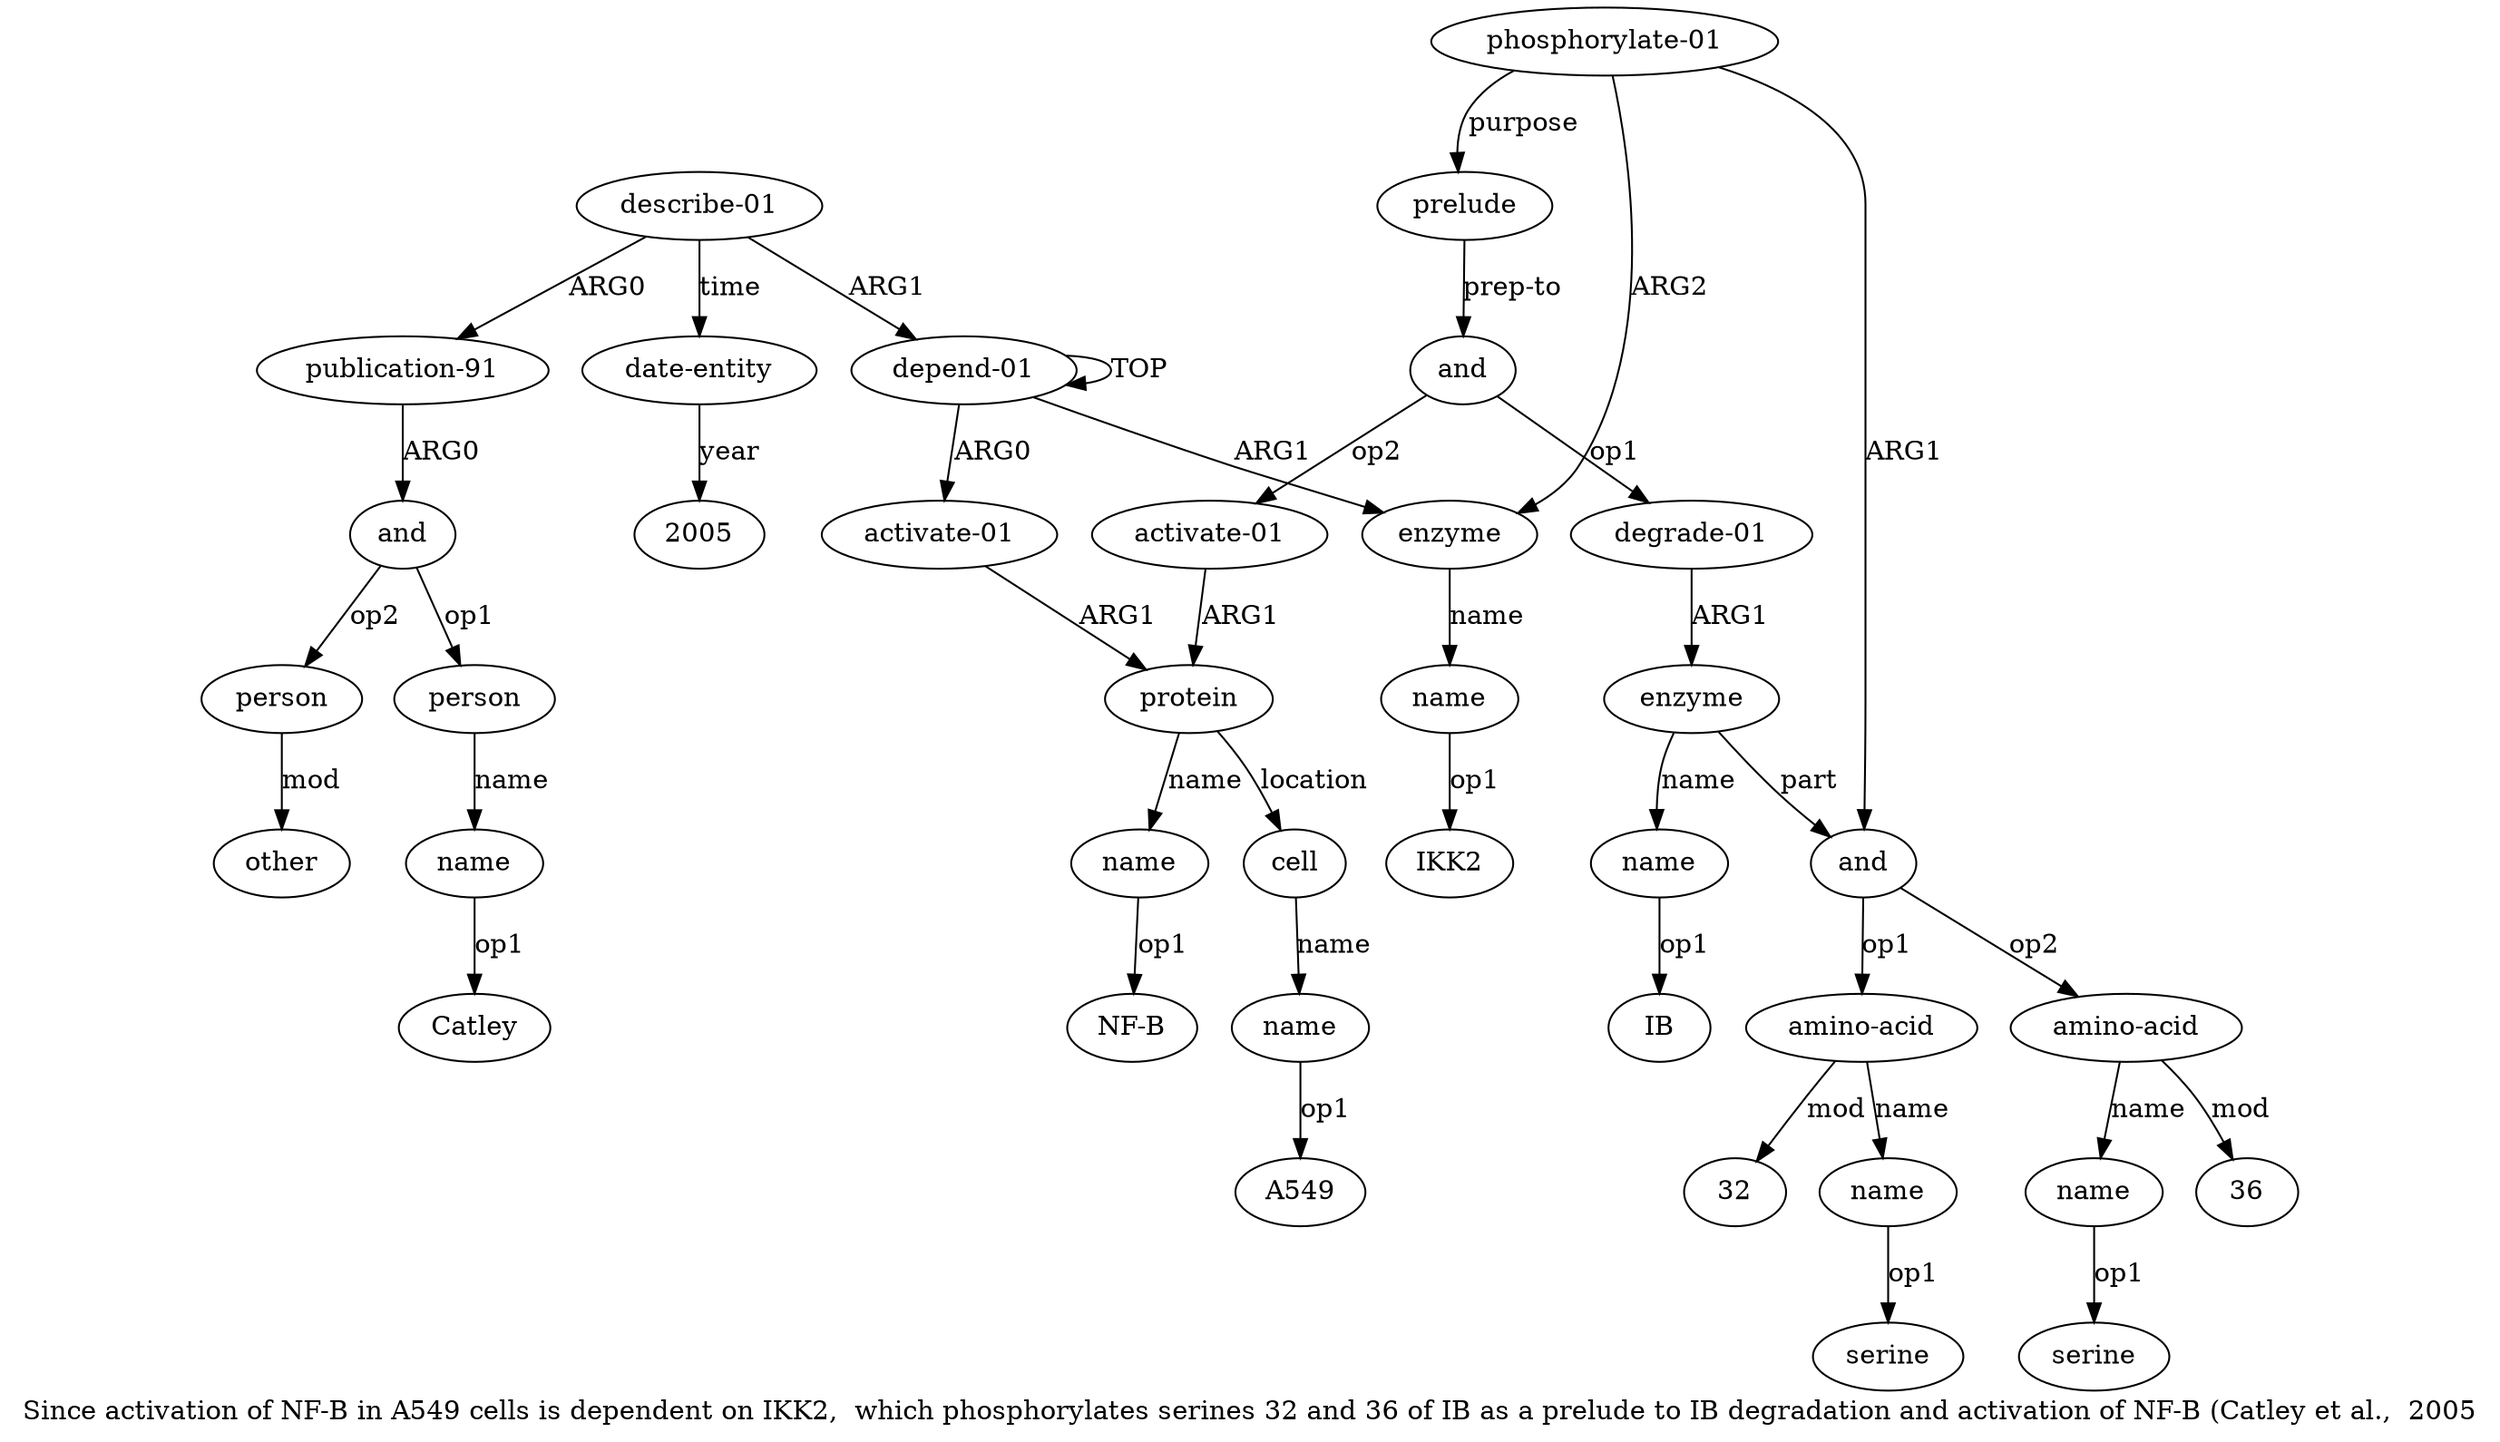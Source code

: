 digraph  {
	graph [label="Since activation of NF-B in A549 cells is dependent on IKK2,  which phosphorylates serines 32 and 36 of IB as a prelude to IB degradation \
and activation of NF-B (Catley et al.,  2005"];
	node [label="\N"];
	a20	 [color=black,
		gold_ind=20,
		gold_label="describe-01",
		label="describe-01",
		test_ind=20,
		test_label="describe-01"];
	a21	 [color=black,
		gold_ind=21,
		gold_label="publication-91",
		label="publication-91",
		test_ind=21,
		test_label="publication-91"];
	a20 -> a21 [key=0,
	color=black,
	gold_label=ARG0,
	label=ARG0,
	test_label=ARG0];
a27 [color=black,
	gold_ind=27,
	gold_label="date-entity",
	label="date-entity",
	test_ind=27,
	test_label="date-entity"];
a20 -> a27 [key=0,
color=black,
gold_label=time,
label=time,
test_label=time];
a0 [color=black,
gold_ind=0,
gold_label="depend-01",
label="depend-01",
test_ind=0,
test_label="depend-01"];
a20 -> a0 [key=0,
color=black,
gold_label=ARG1,
label=ARG1,
test_label=ARG1];
a22 [color=black,
gold_ind=22,
gold_label=and,
label=and,
test_ind=22,
test_label=and];
a21 -> a22 [key=0,
color=black,
gold_label=ARG0,
label=ARG0,
test_label=ARG0];
a23 [color=black,
gold_ind=23,
gold_label=person,
label=person,
test_ind=23,
test_label=person];
a22 -> a23 [key=0,
color=black,
gold_label=op1,
label=op1,
test_label=op1];
a25 [color=black,
gold_ind=25,
gold_label=person,
label=person,
test_ind=25,
test_label=person];
a22 -> a25 [key=0,
color=black,
gold_label=op2,
label=op2,
test_label=op2];
a24 [color=black,
gold_ind=24,
gold_label=name,
label=name,
test_ind=24,
test_label=name];
a23 -> a24 [key=0,
color=black,
gold_label=name,
label=name,
test_label=name];
"a24 Catley" [color=black,
gold_ind=-1,
gold_label=Catley,
label=Catley,
test_ind=-1,
test_label=Catley];
a24 -> "a24 Catley" [key=0,
color=black,
gold_label=op1,
label=op1,
test_label=op1];
a26 [color=black,
gold_ind=26,
gold_label=other,
label=other,
test_ind=26,
test_label=other];
a25 -> a26 [key=0,
color=black,
gold_label=mod,
label=mod,
test_label=mod];
"a27 2005" [color=black,
gold_ind=-1,
gold_label=2005,
label=2005,
test_ind=-1,
test_label=2005];
a27 -> "a27 2005" [key=0,
color=black,
gold_label=year,
label=year,
test_label=year];
"a3 NF-B" [color=black,
gold_ind=-1,
gold_label="NF-B",
label="NF-B",
test_ind=-1,
test_label="NF-B"];
"a11 serine" [color=black,
gold_ind=-1,
gold_label=serine,
label=serine,
test_ind=-1,
test_label=serine];
"a15 IB" [color=black,
gold_ind=-1,
gold_label=IB,
label=IB,
test_ind=-1,
test_label=IB];
"a12 36" [color=black,
gold_ind=-1,
gold_label=36,
label=36,
test_ind=-1,
test_label=36];
"a5 A549" [color=black,
gold_ind=-1,
gold_label=A549,
label=A549,
test_ind=-1,
test_label=A549];
"a7 IKK2" [color=black,
gold_ind=-1,
gold_label=IKK2,
label=IKK2,
test_ind=-1,
test_label=IKK2];
a15 [color=black,
gold_ind=15,
gold_label=name,
label=name,
test_ind=15,
test_label=name];
a15 -> "a15 IB" [key=0,
color=black,
gold_label=op1,
label=op1,
test_label=op1];
a14 [color=black,
gold_ind=14,
gold_label=enzyme,
label=enzyme,
test_ind=14,
test_label=enzyme];
a14 -> a15 [key=0,
color=black,
gold_label=name,
label=name,
test_label=name];
a9 [color=black,
gold_ind=9,
gold_label=and,
label=and,
test_ind=9,
test_label=and];
a14 -> a9 [key=0,
color=black,
gold_label=part,
label=part,
test_label=part];
a17 [color=black,
gold_ind=17,
gold_label=and,
label=and,
test_ind=17,
test_label=and];
a19 [color=black,
gold_ind=19,
gold_label="activate-01",
label="activate-01",
test_ind=19,
test_label="activate-01"];
a17 -> a19 [key=0,
color=black,
gold_label=op2,
label=op2,
test_label=op2];
a18 [color=black,
gold_ind=18,
gold_label="degrade-01",
label="degrade-01",
test_ind=18,
test_label="degrade-01"];
a17 -> a18 [key=0,
color=black,
gold_label=op1,
label=op1,
test_label=op1];
a16 [color=black,
gold_ind=16,
gold_label=prelude,
label=prelude,
test_ind=16,
test_label=prelude];
a16 -> a17 [key=0,
color=black,
gold_label="prep-to",
label="prep-to",
test_label="prep-to"];
a11 [color=black,
gold_ind=11,
gold_label=name,
label=name,
test_ind=11,
test_label=name];
a11 -> "a11 serine" [key=0,
color=black,
gold_label=op1,
label=op1,
test_label=op1];
a10 [color=black,
gold_ind=10,
gold_label="amino-acid",
label="amino-acid",
test_ind=10,
test_label="amino-acid"];
a10 -> a11 [key=0,
color=black,
gold_label=name,
label=name,
test_label=name];
"a10 32" [color=black,
gold_ind=-1,
gold_label=32,
label=32,
test_ind=-1,
test_label=32];
a10 -> "a10 32" [key=0,
color=black,
gold_label=mod,
label=mod,
test_label=mod];
a13 [color=black,
gold_ind=13,
gold_label=name,
label=name,
test_ind=13,
test_label=name];
"a13 serine" [color=black,
gold_ind=-1,
gold_label=serine,
label=serine,
test_ind=-1,
test_label=serine];
a13 -> "a13 serine" [key=0,
color=black,
gold_label=op1,
label=op1,
test_label=op1];
a12 [color=black,
gold_ind=12,
gold_label="amino-acid",
label="amino-acid",
test_ind=12,
test_label="amino-acid"];
a12 -> "a12 36" [key=0,
color=black,
gold_label=mod,
label=mod,
test_label=mod];
a12 -> a13 [key=0,
color=black,
gold_label=name,
label=name,
test_label=name];
a2 [color=black,
gold_ind=2,
gold_label=protein,
label=protein,
test_ind=2,
test_label=protein];
a19 -> a2 [key=0,
color=black,
gold_label=ARG1,
label=ARG1,
test_label=ARG1];
a18 -> a14 [key=0,
color=black,
gold_label=ARG1,
label=ARG1,
test_label=ARG1];
a1 [color=black,
gold_ind=1,
gold_label="activate-01",
label="activate-01",
test_ind=1,
test_label="activate-01"];
a1 -> a2 [key=0,
color=black,
gold_label=ARG1,
label=ARG1,
test_label=ARG1];
a0 -> a1 [key=0,
color=black,
gold_label=ARG0,
label=ARG0,
test_label=ARG0];
a0 -> a0 [key=0,
color=black,
gold_label=TOP,
label=TOP,
test_label=TOP];
a6 [color=black,
gold_ind=6,
gold_label=enzyme,
label=enzyme,
test_ind=6,
test_label=enzyme];
a0 -> a6 [key=0,
color=black,
gold_label=ARG1,
label=ARG1,
test_label=ARG1];
a3 [color=black,
gold_ind=3,
gold_label=name,
label=name,
test_ind=3,
test_label=name];
a3 -> "a3 NF-B" [key=0,
color=black,
gold_label=op1,
label=op1,
test_label=op1];
a2 -> a3 [key=0,
color=black,
gold_label=name,
label=name,
test_label=name];
a4 [color=black,
gold_ind=4,
gold_label=cell,
label=cell,
test_ind=4,
test_label=cell];
a2 -> a4 [key=0,
color=black,
gold_label=location,
label=location,
test_label=location];
a5 [color=black,
gold_ind=5,
gold_label=name,
label=name,
test_ind=5,
test_label=name];
a5 -> "a5 A549" [key=0,
color=black,
gold_label=op1,
label=op1,
test_label=op1];
a4 -> a5 [key=0,
color=black,
gold_label=name,
label=name,
test_label=name];
a7 [color=black,
gold_ind=7,
gold_label=name,
label=name,
test_ind=7,
test_label=name];
a7 -> "a7 IKK2" [key=0,
color=black,
gold_label=op1,
label=op1,
test_label=op1];
a6 -> a7 [key=0,
color=black,
gold_label=name,
label=name,
test_label=name];
a9 -> a10 [key=0,
color=black,
gold_label=op1,
label=op1,
test_label=op1];
a9 -> a12 [key=0,
color=black,
gold_label=op2,
label=op2,
test_label=op2];
a8 [color=black,
gold_ind=8,
gold_label="phosphorylate-01",
label="phosphorylate-01",
test_ind=8,
test_label="phosphorylate-01"];
a8 -> a16 [key=0,
color=black,
gold_label=purpose,
label=purpose,
test_label=purpose];
a8 -> a6 [key=0,
color=black,
gold_label=ARG2,
label=ARG2,
test_label=ARG2];
a8 -> a9 [key=0,
color=black,
gold_label=ARG1,
label=ARG1,
test_label=ARG1];
}
